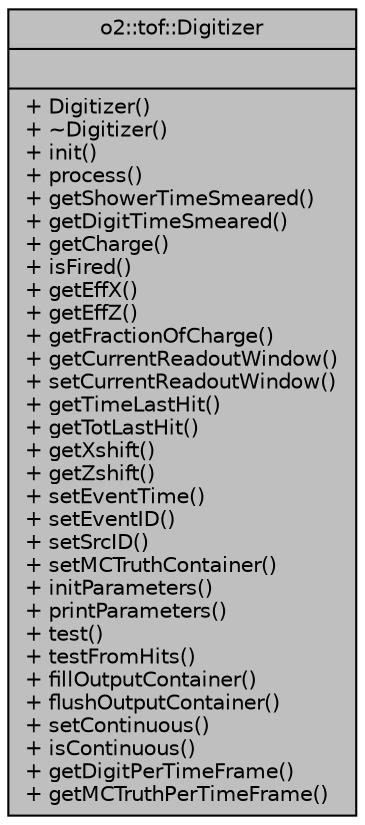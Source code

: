 digraph "o2::tof::Digitizer"
{
 // INTERACTIVE_SVG=YES
  bgcolor="transparent";
  edge [fontname="Helvetica",fontsize="10",labelfontname="Helvetica",labelfontsize="10"];
  node [fontname="Helvetica",fontsize="10",shape=record];
  Node1 [label="{o2::tof::Digitizer\n||+ Digitizer()\l+ ~Digitizer()\l+ init()\l+ process()\l+ getShowerTimeSmeared()\l+ getDigitTimeSmeared()\l+ getCharge()\l+ isFired()\l+ getEffX()\l+ getEffZ()\l+ getFractionOfCharge()\l+ getCurrentReadoutWindow()\l+ setCurrentReadoutWindow()\l+ getTimeLastHit()\l+ getTotLastHit()\l+ getXshift()\l+ getZshift()\l+ setEventTime()\l+ setEventID()\l+ setSrcID()\l+ setMCTruthContainer()\l+ initParameters()\l+ printParameters()\l+ test()\l+ testFromHits()\l+ fillOutputContainer()\l+ flushOutputContainer()\l+ setContinuous()\l+ isContinuous()\l+ getDigitPerTimeFrame()\l+ getMCTruthPerTimeFrame()\l}",height=0.2,width=0.4,color="black", fillcolor="grey75", style="filled" fontcolor="black"];
}
